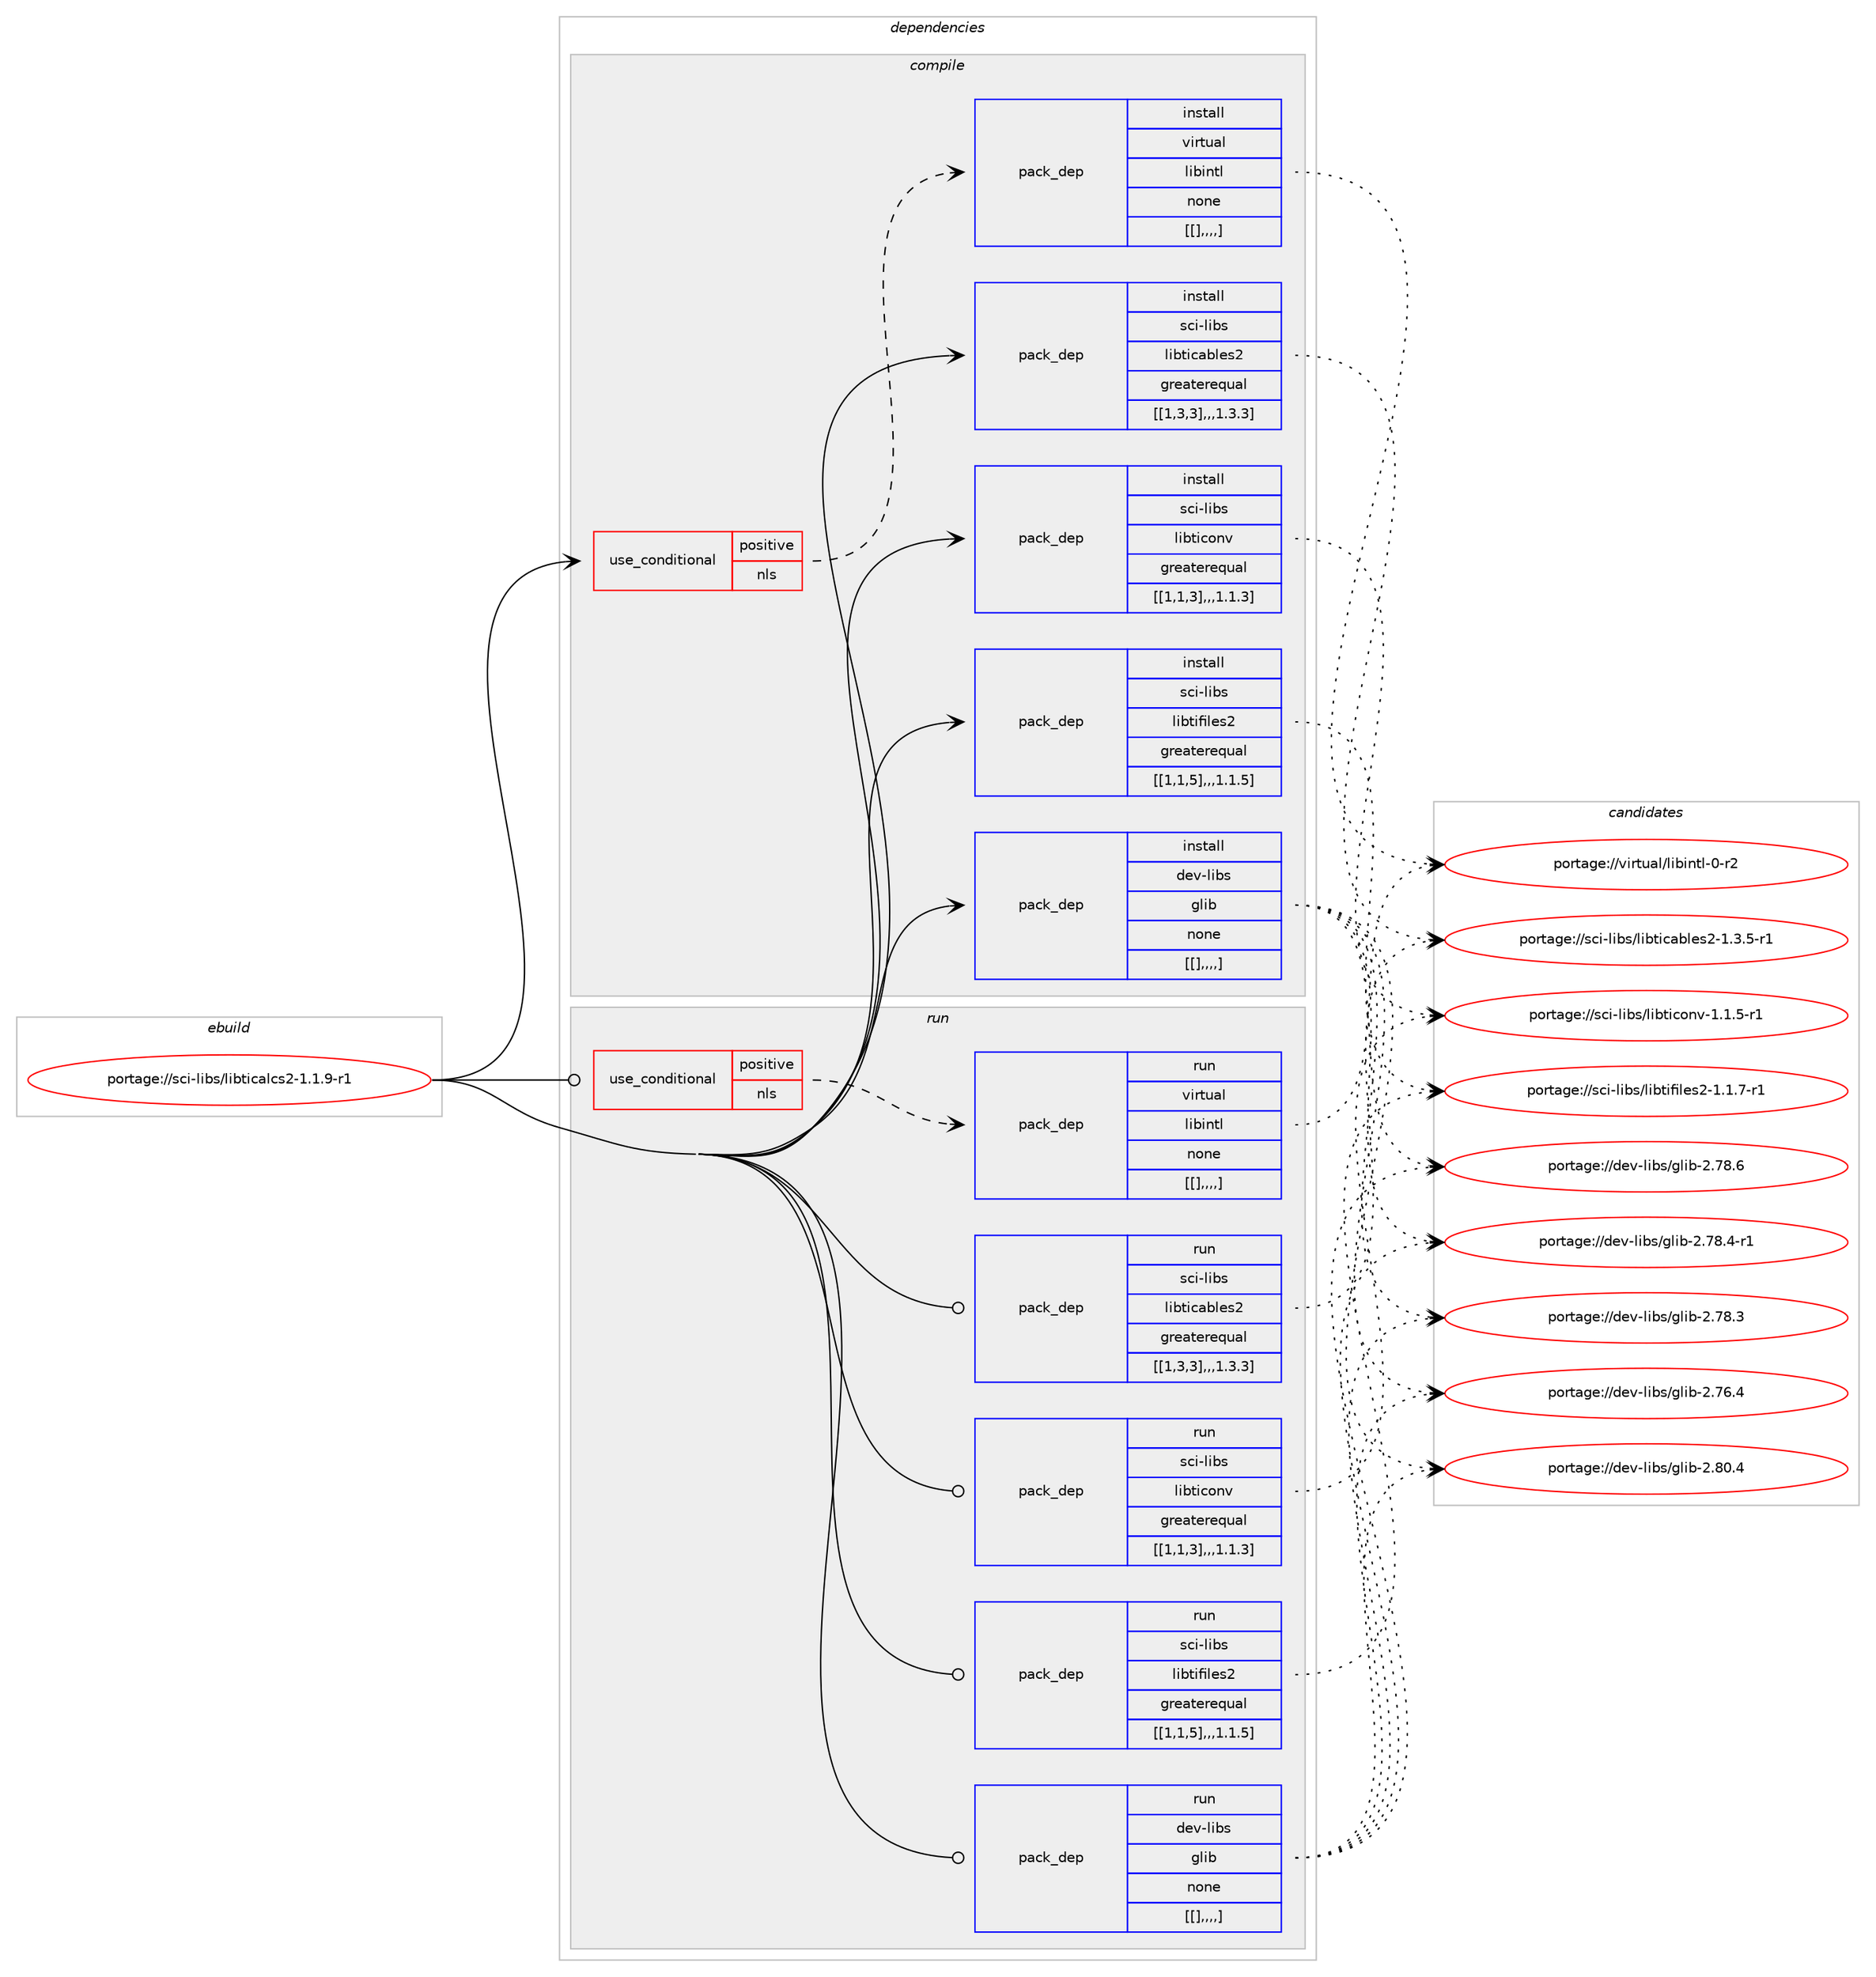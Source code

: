 digraph prolog {

# *************
# Graph options
# *************

newrank=true;
concentrate=true;
compound=true;
graph [rankdir=LR,fontname=Helvetica,fontsize=10,ranksep=1.5];#, ranksep=2.5, nodesep=0.2];
edge  [arrowhead=vee];
node  [fontname=Helvetica,fontsize=10];

# **********
# The ebuild
# **********

subgraph cluster_leftcol {
color=gray;
label=<<i>ebuild</i>>;
id [label="portage://sci-libs/libticalcs2-1.1.9-r1", color=red, width=4, href="../sci-libs/libticalcs2-1.1.9-r1.svg"];
}

# ****************
# The dependencies
# ****************

subgraph cluster_midcol {
color=gray;
label=<<i>dependencies</i>>;
subgraph cluster_compile {
fillcolor="#eeeeee";
style=filled;
label=<<i>compile</i>>;
subgraph cond110737 {
dependency419586 [label=<<TABLE BORDER="0" CELLBORDER="1" CELLSPACING="0" CELLPADDING="4"><TR><TD ROWSPAN="3" CELLPADDING="10">use_conditional</TD></TR><TR><TD>positive</TD></TR><TR><TD>nls</TD></TR></TABLE>>, shape=none, color=red];
subgraph pack305839 {
dependency419587 [label=<<TABLE BORDER="0" CELLBORDER="1" CELLSPACING="0" CELLPADDING="4" WIDTH="220"><TR><TD ROWSPAN="6" CELLPADDING="30">pack_dep</TD></TR><TR><TD WIDTH="110">install</TD></TR><TR><TD>virtual</TD></TR><TR><TD>libintl</TD></TR><TR><TD>none</TD></TR><TR><TD>[[],,,,]</TD></TR></TABLE>>, shape=none, color=blue];
}
dependency419586:e -> dependency419587:w [weight=20,style="dashed",arrowhead="vee"];
}
id:e -> dependency419586:w [weight=20,style="solid",arrowhead="vee"];
subgraph pack305840 {
dependency419588 [label=<<TABLE BORDER="0" CELLBORDER="1" CELLSPACING="0" CELLPADDING="4" WIDTH="220"><TR><TD ROWSPAN="6" CELLPADDING="30">pack_dep</TD></TR><TR><TD WIDTH="110">install</TD></TR><TR><TD>dev-libs</TD></TR><TR><TD>glib</TD></TR><TR><TD>none</TD></TR><TR><TD>[[],,,,]</TD></TR></TABLE>>, shape=none, color=blue];
}
id:e -> dependency419588:w [weight=20,style="solid",arrowhead="vee"];
subgraph pack305841 {
dependency419589 [label=<<TABLE BORDER="0" CELLBORDER="1" CELLSPACING="0" CELLPADDING="4" WIDTH="220"><TR><TD ROWSPAN="6" CELLPADDING="30">pack_dep</TD></TR><TR><TD WIDTH="110">install</TD></TR><TR><TD>sci-libs</TD></TR><TR><TD>libticables2</TD></TR><TR><TD>greaterequal</TD></TR><TR><TD>[[1,3,3],,,1.3.3]</TD></TR></TABLE>>, shape=none, color=blue];
}
id:e -> dependency419589:w [weight=20,style="solid",arrowhead="vee"];
subgraph pack305842 {
dependency419590 [label=<<TABLE BORDER="0" CELLBORDER="1" CELLSPACING="0" CELLPADDING="4" WIDTH="220"><TR><TD ROWSPAN="6" CELLPADDING="30">pack_dep</TD></TR><TR><TD WIDTH="110">install</TD></TR><TR><TD>sci-libs</TD></TR><TR><TD>libticonv</TD></TR><TR><TD>greaterequal</TD></TR><TR><TD>[[1,1,3],,,1.1.3]</TD></TR></TABLE>>, shape=none, color=blue];
}
id:e -> dependency419590:w [weight=20,style="solid",arrowhead="vee"];
subgraph pack305843 {
dependency419591 [label=<<TABLE BORDER="0" CELLBORDER="1" CELLSPACING="0" CELLPADDING="4" WIDTH="220"><TR><TD ROWSPAN="6" CELLPADDING="30">pack_dep</TD></TR><TR><TD WIDTH="110">install</TD></TR><TR><TD>sci-libs</TD></TR><TR><TD>libtifiles2</TD></TR><TR><TD>greaterequal</TD></TR><TR><TD>[[1,1,5],,,1.1.5]</TD></TR></TABLE>>, shape=none, color=blue];
}
id:e -> dependency419591:w [weight=20,style="solid",arrowhead="vee"];
}
subgraph cluster_compileandrun {
fillcolor="#eeeeee";
style=filled;
label=<<i>compile and run</i>>;
}
subgraph cluster_run {
fillcolor="#eeeeee";
style=filled;
label=<<i>run</i>>;
subgraph cond110738 {
dependency419592 [label=<<TABLE BORDER="0" CELLBORDER="1" CELLSPACING="0" CELLPADDING="4"><TR><TD ROWSPAN="3" CELLPADDING="10">use_conditional</TD></TR><TR><TD>positive</TD></TR><TR><TD>nls</TD></TR></TABLE>>, shape=none, color=red];
subgraph pack305844 {
dependency419593 [label=<<TABLE BORDER="0" CELLBORDER="1" CELLSPACING="0" CELLPADDING="4" WIDTH="220"><TR><TD ROWSPAN="6" CELLPADDING="30">pack_dep</TD></TR><TR><TD WIDTH="110">run</TD></TR><TR><TD>virtual</TD></TR><TR><TD>libintl</TD></TR><TR><TD>none</TD></TR><TR><TD>[[],,,,]</TD></TR></TABLE>>, shape=none, color=blue];
}
dependency419592:e -> dependency419593:w [weight=20,style="dashed",arrowhead="vee"];
}
id:e -> dependency419592:w [weight=20,style="solid",arrowhead="odot"];
subgraph pack305845 {
dependency419594 [label=<<TABLE BORDER="0" CELLBORDER="1" CELLSPACING="0" CELLPADDING="4" WIDTH="220"><TR><TD ROWSPAN="6" CELLPADDING="30">pack_dep</TD></TR><TR><TD WIDTH="110">run</TD></TR><TR><TD>dev-libs</TD></TR><TR><TD>glib</TD></TR><TR><TD>none</TD></TR><TR><TD>[[],,,,]</TD></TR></TABLE>>, shape=none, color=blue];
}
id:e -> dependency419594:w [weight=20,style="solid",arrowhead="odot"];
subgraph pack305846 {
dependency419595 [label=<<TABLE BORDER="0" CELLBORDER="1" CELLSPACING="0" CELLPADDING="4" WIDTH="220"><TR><TD ROWSPAN="6" CELLPADDING="30">pack_dep</TD></TR><TR><TD WIDTH="110">run</TD></TR><TR><TD>sci-libs</TD></TR><TR><TD>libticables2</TD></TR><TR><TD>greaterequal</TD></TR><TR><TD>[[1,3,3],,,1.3.3]</TD></TR></TABLE>>, shape=none, color=blue];
}
id:e -> dependency419595:w [weight=20,style="solid",arrowhead="odot"];
subgraph pack305847 {
dependency419596 [label=<<TABLE BORDER="0" CELLBORDER="1" CELLSPACING="0" CELLPADDING="4" WIDTH="220"><TR><TD ROWSPAN="6" CELLPADDING="30">pack_dep</TD></TR><TR><TD WIDTH="110">run</TD></TR><TR><TD>sci-libs</TD></TR><TR><TD>libticonv</TD></TR><TR><TD>greaterequal</TD></TR><TR><TD>[[1,1,3],,,1.1.3]</TD></TR></TABLE>>, shape=none, color=blue];
}
id:e -> dependency419596:w [weight=20,style="solid",arrowhead="odot"];
subgraph pack305848 {
dependency419597 [label=<<TABLE BORDER="0" CELLBORDER="1" CELLSPACING="0" CELLPADDING="4" WIDTH="220"><TR><TD ROWSPAN="6" CELLPADDING="30">pack_dep</TD></TR><TR><TD WIDTH="110">run</TD></TR><TR><TD>sci-libs</TD></TR><TR><TD>libtifiles2</TD></TR><TR><TD>greaterequal</TD></TR><TR><TD>[[1,1,5],,,1.1.5]</TD></TR></TABLE>>, shape=none, color=blue];
}
id:e -> dependency419597:w [weight=20,style="solid",arrowhead="odot"];
}
}

# **************
# The candidates
# **************

subgraph cluster_choices {
rank=same;
color=gray;
label=<<i>candidates</i>>;

subgraph choice305839 {
color=black;
nodesep=1;
choice11810511411611797108471081059810511011610845484511450 [label="portage://virtual/libintl-0-r2", color=red, width=4,href="../virtual/libintl-0-r2.svg"];
dependency419587:e -> choice11810511411611797108471081059810511011610845484511450:w [style=dotted,weight="100"];
}
subgraph choice305840 {
color=black;
nodesep=1;
choice1001011184510810598115471031081059845504656484652 [label="portage://dev-libs/glib-2.80.4", color=red, width=4,href="../dev-libs/glib-2.80.4.svg"];
choice1001011184510810598115471031081059845504655564654 [label="portage://dev-libs/glib-2.78.6", color=red, width=4,href="../dev-libs/glib-2.78.6.svg"];
choice10010111845108105981154710310810598455046555646524511449 [label="portage://dev-libs/glib-2.78.4-r1", color=red, width=4,href="../dev-libs/glib-2.78.4-r1.svg"];
choice1001011184510810598115471031081059845504655564651 [label="portage://dev-libs/glib-2.78.3", color=red, width=4,href="../dev-libs/glib-2.78.3.svg"];
choice1001011184510810598115471031081059845504655544652 [label="portage://dev-libs/glib-2.76.4", color=red, width=4,href="../dev-libs/glib-2.76.4.svg"];
dependency419588:e -> choice1001011184510810598115471031081059845504656484652:w [style=dotted,weight="100"];
dependency419588:e -> choice1001011184510810598115471031081059845504655564654:w [style=dotted,weight="100"];
dependency419588:e -> choice10010111845108105981154710310810598455046555646524511449:w [style=dotted,weight="100"];
dependency419588:e -> choice1001011184510810598115471031081059845504655564651:w [style=dotted,weight="100"];
dependency419588:e -> choice1001011184510810598115471031081059845504655544652:w [style=dotted,weight="100"];
}
subgraph choice305841 {
color=black;
nodesep=1;
choice1159910545108105981154710810598116105999798108101115504549465146534511449 [label="portage://sci-libs/libticables2-1.3.5-r1", color=red, width=4,href="../sci-libs/libticables2-1.3.5-r1.svg"];
dependency419589:e -> choice1159910545108105981154710810598116105999798108101115504549465146534511449:w [style=dotted,weight="100"];
}
subgraph choice305842 {
color=black;
nodesep=1;
choice1159910545108105981154710810598116105991111101184549464946534511449 [label="portage://sci-libs/libticonv-1.1.5-r1", color=red, width=4,href="../sci-libs/libticonv-1.1.5-r1.svg"];
dependency419590:e -> choice1159910545108105981154710810598116105991111101184549464946534511449:w [style=dotted,weight="100"];
}
subgraph choice305843 {
color=black;
nodesep=1;
choice1159910545108105981154710810598116105102105108101115504549464946554511449 [label="portage://sci-libs/libtifiles2-1.1.7-r1", color=red, width=4,href="../sci-libs/libtifiles2-1.1.7-r1.svg"];
dependency419591:e -> choice1159910545108105981154710810598116105102105108101115504549464946554511449:w [style=dotted,weight="100"];
}
subgraph choice305844 {
color=black;
nodesep=1;
choice11810511411611797108471081059810511011610845484511450 [label="portage://virtual/libintl-0-r2", color=red, width=4,href="../virtual/libintl-0-r2.svg"];
dependency419593:e -> choice11810511411611797108471081059810511011610845484511450:w [style=dotted,weight="100"];
}
subgraph choice305845 {
color=black;
nodesep=1;
choice1001011184510810598115471031081059845504656484652 [label="portage://dev-libs/glib-2.80.4", color=red, width=4,href="../dev-libs/glib-2.80.4.svg"];
choice1001011184510810598115471031081059845504655564654 [label="portage://dev-libs/glib-2.78.6", color=red, width=4,href="../dev-libs/glib-2.78.6.svg"];
choice10010111845108105981154710310810598455046555646524511449 [label="portage://dev-libs/glib-2.78.4-r1", color=red, width=4,href="../dev-libs/glib-2.78.4-r1.svg"];
choice1001011184510810598115471031081059845504655564651 [label="portage://dev-libs/glib-2.78.3", color=red, width=4,href="../dev-libs/glib-2.78.3.svg"];
choice1001011184510810598115471031081059845504655544652 [label="portage://dev-libs/glib-2.76.4", color=red, width=4,href="../dev-libs/glib-2.76.4.svg"];
dependency419594:e -> choice1001011184510810598115471031081059845504656484652:w [style=dotted,weight="100"];
dependency419594:e -> choice1001011184510810598115471031081059845504655564654:w [style=dotted,weight="100"];
dependency419594:e -> choice10010111845108105981154710310810598455046555646524511449:w [style=dotted,weight="100"];
dependency419594:e -> choice1001011184510810598115471031081059845504655564651:w [style=dotted,weight="100"];
dependency419594:e -> choice1001011184510810598115471031081059845504655544652:w [style=dotted,weight="100"];
}
subgraph choice305846 {
color=black;
nodesep=1;
choice1159910545108105981154710810598116105999798108101115504549465146534511449 [label="portage://sci-libs/libticables2-1.3.5-r1", color=red, width=4,href="../sci-libs/libticables2-1.3.5-r1.svg"];
dependency419595:e -> choice1159910545108105981154710810598116105999798108101115504549465146534511449:w [style=dotted,weight="100"];
}
subgraph choice305847 {
color=black;
nodesep=1;
choice1159910545108105981154710810598116105991111101184549464946534511449 [label="portage://sci-libs/libticonv-1.1.5-r1", color=red, width=4,href="../sci-libs/libticonv-1.1.5-r1.svg"];
dependency419596:e -> choice1159910545108105981154710810598116105991111101184549464946534511449:w [style=dotted,weight="100"];
}
subgraph choice305848 {
color=black;
nodesep=1;
choice1159910545108105981154710810598116105102105108101115504549464946554511449 [label="portage://sci-libs/libtifiles2-1.1.7-r1", color=red, width=4,href="../sci-libs/libtifiles2-1.1.7-r1.svg"];
dependency419597:e -> choice1159910545108105981154710810598116105102105108101115504549464946554511449:w [style=dotted,weight="100"];
}
}

}
